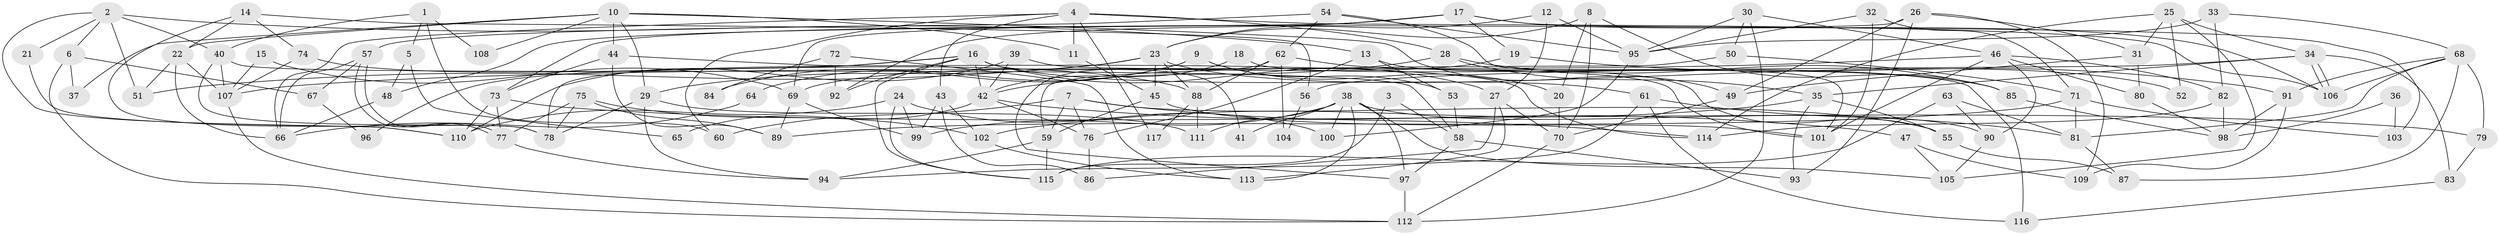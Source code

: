 // coarse degree distribution, {5: 0.21518987341772153, 8: 0.06329113924050633, 9: 0.0379746835443038, 3: 0.17721518987341772, 4: 0.11392405063291139, 6: 0.13924050632911392, 10: 0.02531645569620253, 7: 0.0759493670886076, 2: 0.1518987341772152}
// Generated by graph-tools (version 1.1) at 2025/52/02/27/25 19:52:02]
// undirected, 117 vertices, 234 edges
graph export_dot {
graph [start="1"]
  node [color=gray90,style=filled];
  1;
  2;
  3;
  4;
  5;
  6;
  7;
  8;
  9;
  10;
  11;
  12;
  13;
  14;
  15;
  16;
  17;
  18;
  19;
  20;
  21;
  22;
  23;
  24;
  25;
  26;
  27;
  28;
  29;
  30;
  31;
  32;
  33;
  34;
  35;
  36;
  37;
  38;
  39;
  40;
  41;
  42;
  43;
  44;
  45;
  46;
  47;
  48;
  49;
  50;
  51;
  52;
  53;
  54;
  55;
  56;
  57;
  58;
  59;
  60;
  61;
  62;
  63;
  64;
  65;
  66;
  67;
  68;
  69;
  70;
  71;
  72;
  73;
  74;
  75;
  76;
  77;
  78;
  79;
  80;
  81;
  82;
  83;
  84;
  85;
  86;
  87;
  88;
  89;
  90;
  91;
  92;
  93;
  94;
  95;
  96;
  97;
  98;
  99;
  100;
  101;
  102;
  103;
  104;
  105;
  106;
  107;
  108;
  109;
  110;
  111;
  112;
  113;
  114;
  115;
  116;
  117;
  1 -- 60;
  1 -- 40;
  1 -- 5;
  1 -- 108;
  2 -- 13;
  2 -- 110;
  2 -- 6;
  2 -- 21;
  2 -- 40;
  2 -- 51;
  3 -- 115;
  3 -- 58;
  4 -- 106;
  4 -- 11;
  4 -- 28;
  4 -- 43;
  4 -- 60;
  4 -- 66;
  4 -- 117;
  5 -- 48;
  5 -- 65;
  6 -- 112;
  6 -- 37;
  6 -- 67;
  7 -- 59;
  7 -- 114;
  7 -- 55;
  7 -- 60;
  7 -- 76;
  8 -- 23;
  8 -- 70;
  8 -- 20;
  8 -- 85;
  9 -- 20;
  9 -- 53;
  9 -- 64;
  9 -- 84;
  10 -- 29;
  10 -- 49;
  10 -- 11;
  10 -- 22;
  10 -- 37;
  10 -- 44;
  10 -- 108;
  11 -- 45;
  12 -- 27;
  12 -- 23;
  12 -- 95;
  13 -- 55;
  13 -- 76;
  13 -- 53;
  14 -- 74;
  14 -- 22;
  14 -- 56;
  14 -- 78;
  15 -- 69;
  15 -- 107;
  16 -- 61;
  16 -- 78;
  16 -- 27;
  16 -- 41;
  16 -- 42;
  16 -- 92;
  16 -- 96;
  16 -- 115;
  17 -- 106;
  17 -- 19;
  17 -- 48;
  17 -- 73;
  17 -- 92;
  17 -- 103;
  18 -- 42;
  18 -- 116;
  19 -- 69;
  19 -- 91;
  20 -- 70;
  21 -- 110;
  22 -- 66;
  22 -- 51;
  22 -- 107;
  23 -- 51;
  23 -- 45;
  23 -- 29;
  23 -- 52;
  23 -- 88;
  24 -- 115;
  24 -- 99;
  24 -- 100;
  24 -- 110;
  25 -- 114;
  25 -- 34;
  25 -- 31;
  25 -- 52;
  25 -- 105;
  26 -- 93;
  26 -- 49;
  26 -- 31;
  26 -- 69;
  26 -- 109;
  27 -- 86;
  27 -- 70;
  27 -- 113;
  28 -- 85;
  28 -- 35;
  28 -- 42;
  29 -- 78;
  29 -- 94;
  29 -- 111;
  30 -- 46;
  30 -- 95;
  30 -- 50;
  30 -- 112;
  31 -- 49;
  31 -- 80;
  32 -- 71;
  32 -- 95;
  32 -- 101;
  33 -- 68;
  33 -- 82;
  33 -- 95;
  34 -- 35;
  34 -- 106;
  34 -- 106;
  34 -- 56;
  34 -- 83;
  35 -- 102;
  35 -- 55;
  35 -- 93;
  36 -- 103;
  36 -- 98;
  38 -- 100;
  38 -- 111;
  38 -- 41;
  38 -- 90;
  38 -- 97;
  38 -- 99;
  38 -- 105;
  38 -- 113;
  39 -- 101;
  39 -- 42;
  39 -- 110;
  40 -- 78;
  40 -- 58;
  40 -- 107;
  42 -- 47;
  42 -- 65;
  42 -- 76;
  43 -- 102;
  43 -- 86;
  43 -- 99;
  44 -- 73;
  44 -- 89;
  44 -- 114;
  45 -- 59;
  45 -- 101;
  46 -- 90;
  46 -- 107;
  46 -- 80;
  46 -- 82;
  46 -- 101;
  47 -- 105;
  47 -- 109;
  48 -- 66;
  49 -- 70;
  50 -- 59;
  50 -- 71;
  53 -- 58;
  54 -- 101;
  54 -- 95;
  54 -- 57;
  54 -- 62;
  55 -- 87;
  56 -- 104;
  57 -- 77;
  57 -- 77;
  57 -- 66;
  57 -- 67;
  58 -- 97;
  58 -- 93;
  59 -- 115;
  59 -- 94;
  61 -- 81;
  61 -- 94;
  61 -- 116;
  62 -- 97;
  62 -- 85;
  62 -- 88;
  62 -- 104;
  63 -- 90;
  63 -- 81;
  63 -- 115;
  64 -- 66;
  67 -- 96;
  68 -- 91;
  68 -- 87;
  68 -- 79;
  68 -- 81;
  68 -- 106;
  69 -- 99;
  69 -- 89;
  70 -- 112;
  71 -- 89;
  71 -- 81;
  71 -- 103;
  72 -- 92;
  72 -- 113;
  72 -- 84;
  73 -- 110;
  73 -- 77;
  73 -- 79;
  74 -- 107;
  74 -- 88;
  75 -- 77;
  75 -- 89;
  75 -- 78;
  75 -- 102;
  76 -- 86;
  77 -- 94;
  79 -- 83;
  80 -- 98;
  81 -- 87;
  82 -- 98;
  82 -- 114;
  83 -- 116;
  85 -- 98;
  88 -- 111;
  88 -- 117;
  90 -- 105;
  91 -- 109;
  91 -- 98;
  95 -- 100;
  97 -- 112;
  102 -- 113;
  107 -- 112;
}

